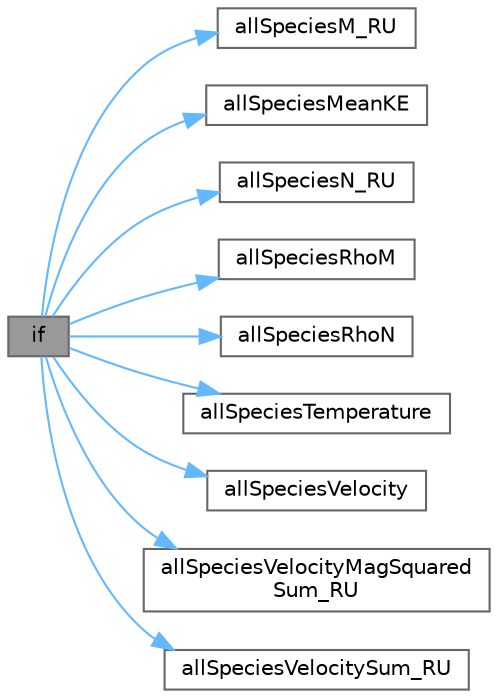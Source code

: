 digraph "if"
{
 // LATEX_PDF_SIZE
  bgcolor="transparent";
  edge [fontname=Helvetica,fontsize=10,labelfontname=Helvetica,labelfontsize=10];
  node [fontname=Helvetica,fontsize=10,shape=box,height=0.2,width=0.4];
  rankdir="LR";
  Node1 [id="Node000001",label="if",height=0.2,width=0.4,color="gray40", fillcolor="grey60", style="filled", fontcolor="black",tooltip=" "];
  Node1 -> Node2 [id="edge1_Node000001_Node000002",color="steelblue1",style="solid",tooltip=" "];
  Node2 [id="Node000002",label="allSpeciesM_RU",height=0.2,width=0.4,color="grey40", fillcolor="white", style="filled",URL="$createMDFields_8H.html#a61b8ea28c702cd3f18e0bb394c79f980",tooltip=" "];
  Node1 -> Node3 [id="edge2_Node000001_Node000003",color="steelblue1",style="solid",tooltip=" "];
  Node3 [id="Node000003",label="allSpeciesMeanKE",height=0.2,width=0.4,color="grey40", fillcolor="white", style="filled",URL="$createMDFields_8H.html#a472ec572619c817f565225761c67ae27",tooltip=" "];
  Node1 -> Node4 [id="edge3_Node000001_Node000004",color="steelblue1",style="solid",tooltip=" "];
  Node4 [id="Node000004",label="allSpeciesN_RU",height=0.2,width=0.4,color="grey40", fillcolor="white", style="filled",URL="$createMDFields_8H.html#a2cb99e97c74ace095021848ed7ce3a3f",tooltip=" "];
  Node1 -> Node5 [id="edge4_Node000001_Node000005",color="steelblue1",style="solid",tooltip=" "];
  Node5 [id="Node000005",label="allSpeciesRhoM",height=0.2,width=0.4,color="grey40", fillcolor="white", style="filled",URL="$createMDFields_8H.html#a0614a129cc15ad3093ab65bb417c0691",tooltip=" "];
  Node1 -> Node6 [id="edge5_Node000001_Node000006",color="steelblue1",style="solid",tooltip=" "];
  Node6 [id="Node000006",label="allSpeciesRhoN",height=0.2,width=0.4,color="grey40", fillcolor="white", style="filled",URL="$createMDFields_8H.html#a4ab901fb4a6d5b1814b7f495d355bd58",tooltip=" "];
  Node1 -> Node7 [id="edge6_Node000001_Node000007",color="steelblue1",style="solid",tooltip=" "];
  Node7 [id="Node000007",label="allSpeciesTemperature",height=0.2,width=0.4,color="grey40", fillcolor="white", style="filled",URL="$createMDFields_8H.html#af26d67afd4fac0ca8fe4b622e4ff754d",tooltip=" "];
  Node1 -> Node8 [id="edge7_Node000001_Node000008",color="steelblue1",style="solid",tooltip=" "];
  Node8 [id="Node000008",label="allSpeciesVelocity",height=0.2,width=0.4,color="grey40", fillcolor="white", style="filled",URL="$createMDFields_8H.html#a4579eb7e109e0a1add4cde0aedf4f39f",tooltip=" "];
  Node1 -> Node9 [id="edge8_Node000001_Node000009",color="steelblue1",style="solid",tooltip=" "];
  Node9 [id="Node000009",label="allSpeciesVelocityMagSquared\lSum_RU",height=0.2,width=0.4,color="grey40", fillcolor="white", style="filled",URL="$createMDFields_8H.html#a6130341df84411d597c166364d801f50",tooltip=" "];
  Node1 -> Node10 [id="edge9_Node000001_Node000010",color="steelblue1",style="solid",tooltip=" "];
  Node10 [id="Node000010",label="allSpeciesVelocitySum_RU",height=0.2,width=0.4,color="grey40", fillcolor="white", style="filled",URL="$createMDFields_8H.html#a37bdf2fd7c33050cda62742849cfc889",tooltip=" "];
}

